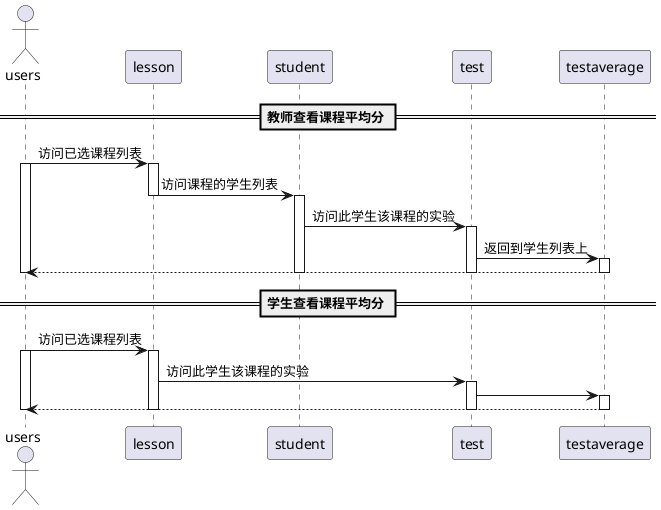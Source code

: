 @startuml
actor users
participant lesson
participant student
participant test
participant testaverage
== 教师查看课程平均分 ==
users -> lesson:访问已选课程列表
activate users
activate lesson
lesson -> student:访问课程的学生列表
deactivate lesson
activate student
student ->test:访问此学生该课程的实验
activate test
test -> testaverage:返回到学生列表上
activate testaverage
testaverage -->users
deactivate testaverage
deactivate student
deactivate users
deactivate test
== 学生查看课程平均分 ==
users -> lesson:访问已选课程列表
activate users
activate lesson
lesson ->test:访问此学生该课程的实验
activate test
test -> testaverage
activate testaverage
testaverage --> users
deactivate testaverage
deactivate test
deactivate lesson
deactivate users
@enduml